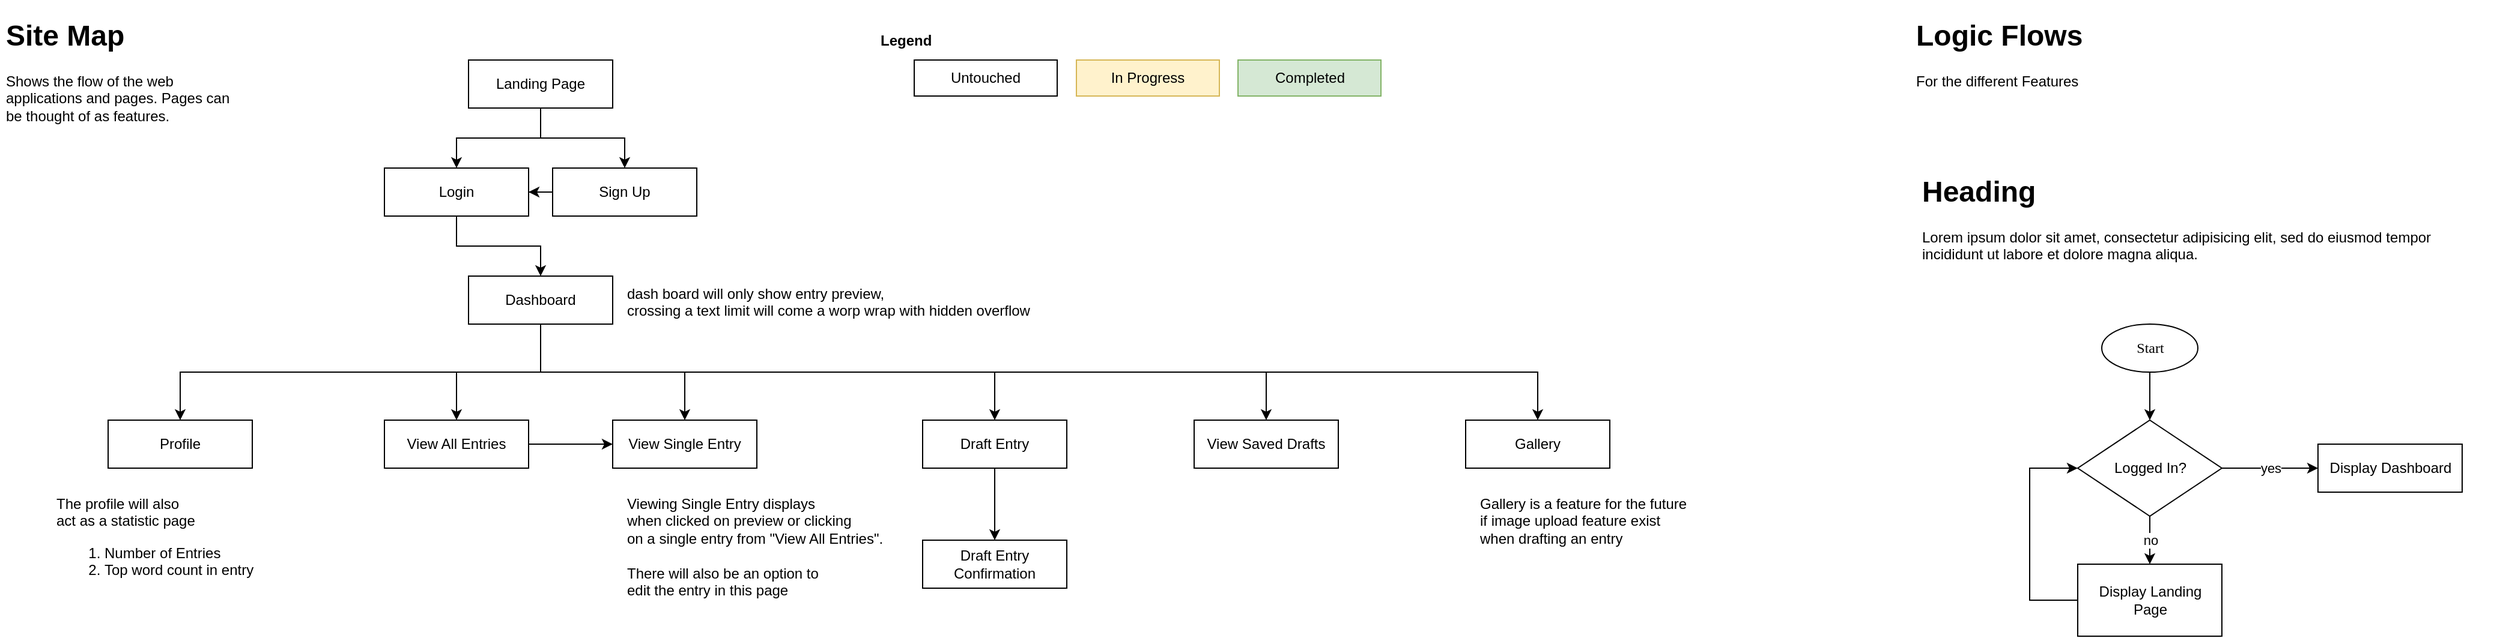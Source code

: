 <mxfile version="12.2.4" pages="1"><diagram id="gG9Zll6iNJ_yi6e5jjuC" name="Page-1"><mxGraphModel dx="743" dy="1670" grid="1" gridSize="10" guides="1" tooltips="1" connect="1" arrows="1" fold="1" page="1" pageScale="1" pageWidth="1600" pageHeight="900" background="none" math="0" shadow="0"><root><mxCell id="0"/><mxCell id="1" parent="0"/><mxCell id="11" style="edgeStyle=orthogonalEdgeStyle;rounded=0;orthogonalLoop=1;jettySize=auto;html=1;exitX=0.5;exitY=1;exitDx=0;exitDy=0;" parent="1" source="5" target="10" edge="1"><mxGeometry relative="1" as="geometry"/></mxCell><mxCell id="5" value="Start" style="ellipse;whiteSpace=wrap;html=1;fontFamily=Georgia;" parent="1" vertex="1"><mxGeometry x="1789.5" y="-620" width="80" height="40" as="geometry"/></mxCell><mxCell id="13" value="no" style="edgeStyle=orthogonalEdgeStyle;rounded=0;orthogonalLoop=1;jettySize=auto;html=1;exitX=0.5;exitY=1;exitDx=0;exitDy=0;entryX=0.5;entryY=0;entryDx=0;entryDy=0;" parent="1" source="10" target="12" edge="1"><mxGeometry relative="1" as="geometry"/></mxCell><mxCell id="22" value="yes" style="edgeStyle=orthogonalEdgeStyle;rounded=0;orthogonalLoop=1;jettySize=auto;html=1;exitX=1;exitY=0.5;exitDx=0;exitDy=0;" parent="1" source="10" target="21" edge="1"><mxGeometry relative="1" as="geometry"/></mxCell><mxCell id="10" value="Logged In?" style="rhombus;whiteSpace=wrap;html=1;" parent="1" vertex="1"><mxGeometry x="1769.5" y="-540" width="120" height="80" as="geometry"/></mxCell><mxCell id="65" style="edgeStyle=orthogonalEdgeStyle;rounded=0;orthogonalLoop=1;jettySize=auto;html=1;exitX=0;exitY=0.5;exitDx=0;exitDy=0;entryX=0;entryY=0.5;entryDx=0;entryDy=0;" parent="1" source="12" target="10" edge="1"><mxGeometry relative="1" as="geometry"><Array as="points"><mxPoint x="1729.5" y="-390"/><mxPoint x="1729.5" y="-500"/></Array></mxGeometry></mxCell><mxCell id="12" value="Display Landing&lt;br&gt;Page" style="rounded=0;whiteSpace=wrap;html=1;" parent="1" vertex="1"><mxGeometry x="1769.5" y="-420" width="120" height="60" as="geometry"/></mxCell><mxCell id="16" value="&lt;h1&gt;Logic Flows&lt;/h1&gt;&lt;p&gt;For the different Features&lt;/p&gt;" style="text;html=1;strokeColor=none;fillColor=none;spacing=5;spacingTop=-20;whiteSpace=wrap;overflow=hidden;rounded=0;" parent="1" vertex="1"><mxGeometry x="1630" y="-880" width="200" height="120" as="geometry"/></mxCell><mxCell id="21" value="Display Dashboard" style="rounded=0;whiteSpace=wrap;html=1;" parent="1" vertex="1"><mxGeometry x="1969.5" y="-520" width="120" height="40" as="geometry"/></mxCell><mxCell id="23" value="&lt;h1&gt;Site Map&lt;/h1&gt;&lt;p&gt;Shows the flow of the web applications and pages. Pages can be thought of as features.&lt;/p&gt;" style="text;html=1;strokeColor=none;fillColor=none;spacing=5;spacingTop=-20;whiteSpace=wrap;overflow=hidden;rounded=0;" parent="1" vertex="1"><mxGeometry x="40" y="-880" width="200" height="120" as="geometry"/></mxCell><mxCell id="38" style="edgeStyle=orthogonalEdgeStyle;rounded=0;orthogonalLoop=1;jettySize=auto;html=1;exitX=0;exitY=0.5;exitDx=0;exitDy=0;" parent="1" source="26" target="29" edge="1"><mxGeometry relative="1" as="geometry"/></mxCell><mxCell id="26" value="Sign Up" style="rounded=0;whiteSpace=wrap;html=1;" parent="1" vertex="1"><mxGeometry x="500" y="-750" width="120" height="40" as="geometry"/></mxCell><mxCell id="30" style="edgeStyle=orthogonalEdgeStyle;rounded=0;orthogonalLoop=1;jettySize=auto;html=1;exitX=0.5;exitY=1;exitDx=0;exitDy=0;entryX=0.5;entryY=0;entryDx=0;entryDy=0;" parent="1" source="27" target="29" edge="1"><mxGeometry relative="1" as="geometry"/></mxCell><mxCell id="31" style="edgeStyle=orthogonalEdgeStyle;rounded=0;orthogonalLoop=1;jettySize=auto;html=1;exitX=0.5;exitY=1;exitDx=0;exitDy=0;entryX=0.5;entryY=0;entryDx=0;entryDy=0;" parent="1" source="27" target="26" edge="1"><mxGeometry relative="1" as="geometry"/></mxCell><mxCell id="27" value="Landing Page" style="rounded=0;whiteSpace=wrap;html=1;" parent="1" vertex="1"><mxGeometry x="430" y="-840" width="120" height="40" as="geometry"/></mxCell><mxCell id="36" style="edgeStyle=orthogonalEdgeStyle;rounded=0;orthogonalLoop=1;jettySize=auto;html=1;exitX=0.5;exitY=1;exitDx=0;exitDy=0;entryX=0.5;entryY=0;entryDx=0;entryDy=0;" parent="1" source="29" target="34" edge="1"><mxGeometry relative="1" as="geometry"/></mxCell><mxCell id="29" value="Login" style="rounded=0;whiteSpace=wrap;html=1;" parent="1" vertex="1"><mxGeometry x="360" y="-750" width="120" height="40" as="geometry"/></mxCell><mxCell id="41" style="edgeStyle=orthogonalEdgeStyle;rounded=0;orthogonalLoop=1;jettySize=auto;html=1;exitX=0.5;exitY=1;exitDx=0;exitDy=0;" parent="1" source="34" target="40" edge="1"><mxGeometry relative="1" as="geometry"/></mxCell><mxCell id="43" style="edgeStyle=orthogonalEdgeStyle;rounded=0;orthogonalLoop=1;jettySize=auto;html=1;exitX=0.5;exitY=1;exitDx=0;exitDy=0;" parent="1" source="34" target="42" edge="1"><mxGeometry relative="1" as="geometry"/></mxCell><mxCell id="48" style="edgeStyle=orthogonalEdgeStyle;rounded=0;orthogonalLoop=1;jettySize=auto;html=1;exitX=0.5;exitY=1;exitDx=0;exitDy=0;entryX=0.5;entryY=0;entryDx=0;entryDy=0;" parent="1" source="34" target="46" edge="1"><mxGeometry relative="1" as="geometry"/></mxCell><mxCell id="58" style="edgeStyle=orthogonalEdgeStyle;rounded=0;orthogonalLoop=1;jettySize=auto;html=1;exitX=0.5;exitY=1;exitDx=0;exitDy=0;entryX=0.5;entryY=0;entryDx=0;entryDy=0;" parent="1" source="34" target="57" edge="1"><mxGeometry relative="1" as="geometry"/></mxCell><mxCell id="66" style="edgeStyle=orthogonalEdgeStyle;rounded=0;orthogonalLoop=1;jettySize=auto;html=1;exitX=0.5;exitY=1;exitDx=0;exitDy=0;entryX=0.5;entryY=0;entryDx=0;entryDy=0;" parent="1" source="34" target="64" edge="1"><mxGeometry relative="1" as="geometry"/></mxCell><mxCell id="69" style="edgeStyle=orthogonalEdgeStyle;rounded=0;orthogonalLoop=1;jettySize=auto;html=1;exitX=0.5;exitY=1;exitDx=0;exitDy=0;" parent="1" source="34" target="68" edge="1"><mxGeometry relative="1" as="geometry"/></mxCell><mxCell id="34" value="Dashboard" style="rounded=0;whiteSpace=wrap;html=1;" parent="1" vertex="1"><mxGeometry x="430" y="-660" width="120" height="40" as="geometry"/></mxCell><mxCell id="40" value="View Single Entry" style="rounded=0;whiteSpace=wrap;html=1;" parent="1" vertex="1"><mxGeometry x="550" y="-540" width="120" height="40" as="geometry"/></mxCell><mxCell id="56" style="edgeStyle=orthogonalEdgeStyle;rounded=0;orthogonalLoop=1;jettySize=auto;html=1;exitX=0.5;exitY=1;exitDx=0;exitDy=0;entryX=0.5;entryY=0;entryDx=0;entryDy=0;" parent="1" source="42" target="55" edge="1"><mxGeometry relative="1" as="geometry"/></mxCell><mxCell id="42" value="Draft Entry" style="rounded=0;whiteSpace=wrap;html=1;" parent="1" vertex="1"><mxGeometry x="808" y="-540" width="120" height="40" as="geometry"/></mxCell><mxCell id="47" style="edgeStyle=orthogonalEdgeStyle;rounded=0;orthogonalLoop=1;jettySize=auto;html=1;exitX=1;exitY=0.5;exitDx=0;exitDy=0;entryX=0;entryY=0.5;entryDx=0;entryDy=0;" parent="1" source="46" target="40" edge="1"><mxGeometry relative="1" as="geometry"/></mxCell><mxCell id="46" value="View All Entries" style="rounded=0;whiteSpace=wrap;html=1;" parent="1" vertex="1"><mxGeometry x="360" y="-540" width="120" height="40" as="geometry"/></mxCell><mxCell id="55" value="Draft Entry Confirmation" style="rounded=0;whiteSpace=wrap;html=1;" parent="1" vertex="1"><mxGeometry x="808" y="-440" width="120" height="40" as="geometry"/></mxCell><mxCell id="57" value="View Saved Drafts" style="rounded=0;whiteSpace=wrap;html=1;" parent="1" vertex="1"><mxGeometry x="1034" y="-540" width="120" height="40" as="geometry"/></mxCell><mxCell id="64" value="Gallery" style="rounded=0;whiteSpace=wrap;html=1;" parent="1" vertex="1"><mxGeometry x="1260" y="-540" width="120" height="40" as="geometry"/></mxCell><mxCell id="68" value="Profile" style="rounded=0;whiteSpace=wrap;html=1;" parent="1" vertex="1"><mxGeometry x="130" y="-540" width="120" height="40" as="geometry"/></mxCell><mxCell id="72" value="dash board will only show entry preview,&lt;br&gt;crossing a text limit will come a worp wrap with hidden overflow" style="text;html=1;resizable=0;points=[];autosize=1;align=left;verticalAlign=top;spacingTop=-4;" parent="1" vertex="1"><mxGeometry x="560" y="-655" width="350" height="30" as="geometry"/></mxCell><mxCell id="73" value="The profile will also&lt;br&gt;act as a statistic page&lt;br&gt;&lt;ol&gt;&lt;li&gt;Number of Entries&lt;/li&gt;&lt;li&gt;Top word count in entry&lt;/li&gt;&lt;/ol&gt;" style="text;html=1;resizable=0;points=[];autosize=1;align=left;verticalAlign=top;spacingTop=-4;shadow=0;rounded=0;" parent="1" vertex="1"><mxGeometry x="85" y="-480" width="180" height="80" as="geometry"/></mxCell><mxCell id="76" value="Viewing Single Entry displays&lt;br&gt;when clicked on preview or clicking&lt;br&gt;on a single entry from &quot;View All Entries&quot;.&lt;br&gt;&lt;br&gt;There will also be an option to&lt;br&gt;edit the entry in this page" style="text;html=1;resizable=0;points=[];autosize=1;align=left;verticalAlign=top;spacingTop=-4;" parent="1" vertex="1"><mxGeometry x="560" y="-480" width="230" height="90" as="geometry"/></mxCell><mxCell id="77" value="Gallery is a feature for the future&lt;br&gt;if image upload feature exist&lt;br&gt;when drafting an entry" style="text;html=1;resizable=0;points=[];autosize=1;align=left;verticalAlign=top;spacingTop=-4;" parent="1" vertex="1"><mxGeometry x="1270" y="-480" width="190" height="40" as="geometry"/></mxCell><mxCell id="83" value="Untouched" style="rounded=0;whiteSpace=wrap;html=1;" parent="1" vertex="1"><mxGeometry x="801" y="-840" width="119" height="30" as="geometry"/></mxCell><mxCell id="84" value="&lt;b&gt;Legend&lt;/b&gt;" style="text;html=1;resizable=0;points=[];autosize=1;align=left;verticalAlign=top;spacingTop=-4;" parent="1" vertex="1"><mxGeometry x="771" y="-866" width="60" height="20" as="geometry"/></mxCell><mxCell id="85" value="In Progress" style="rounded=0;whiteSpace=wrap;html=1;fillColor=#fff2cc;strokeColor=#d6b656;" parent="1" vertex="1"><mxGeometry x="936" y="-840" width="119" height="30" as="geometry"/></mxCell><mxCell id="86" value="Completed" style="rounded=0;whiteSpace=wrap;html=1;fillColor=#d5e8d4;strokeColor=#82b366;" parent="1" vertex="1"><mxGeometry x="1070.5" y="-840" width="119" height="30" as="geometry"/></mxCell><mxCell id="87" value="&lt;h1&gt;Heading&lt;/h1&gt;&lt;p&gt;Lorem ipsum dolor sit amet, consectetur adipisicing elit, sed do eiusmod tempor incididunt ut labore et dolore magna aliqua.&lt;/p&gt;" style="text;html=1;strokeColor=none;fillColor=none;spacing=5;spacingTop=-20;whiteSpace=wrap;overflow=hidden;rounded=0;shadow=0;align=left;" parent="1" vertex="1"><mxGeometry x="1635" y="-750" width="485" height="120" as="geometry"/></mxCell></root></mxGraphModel></diagram></mxfile>